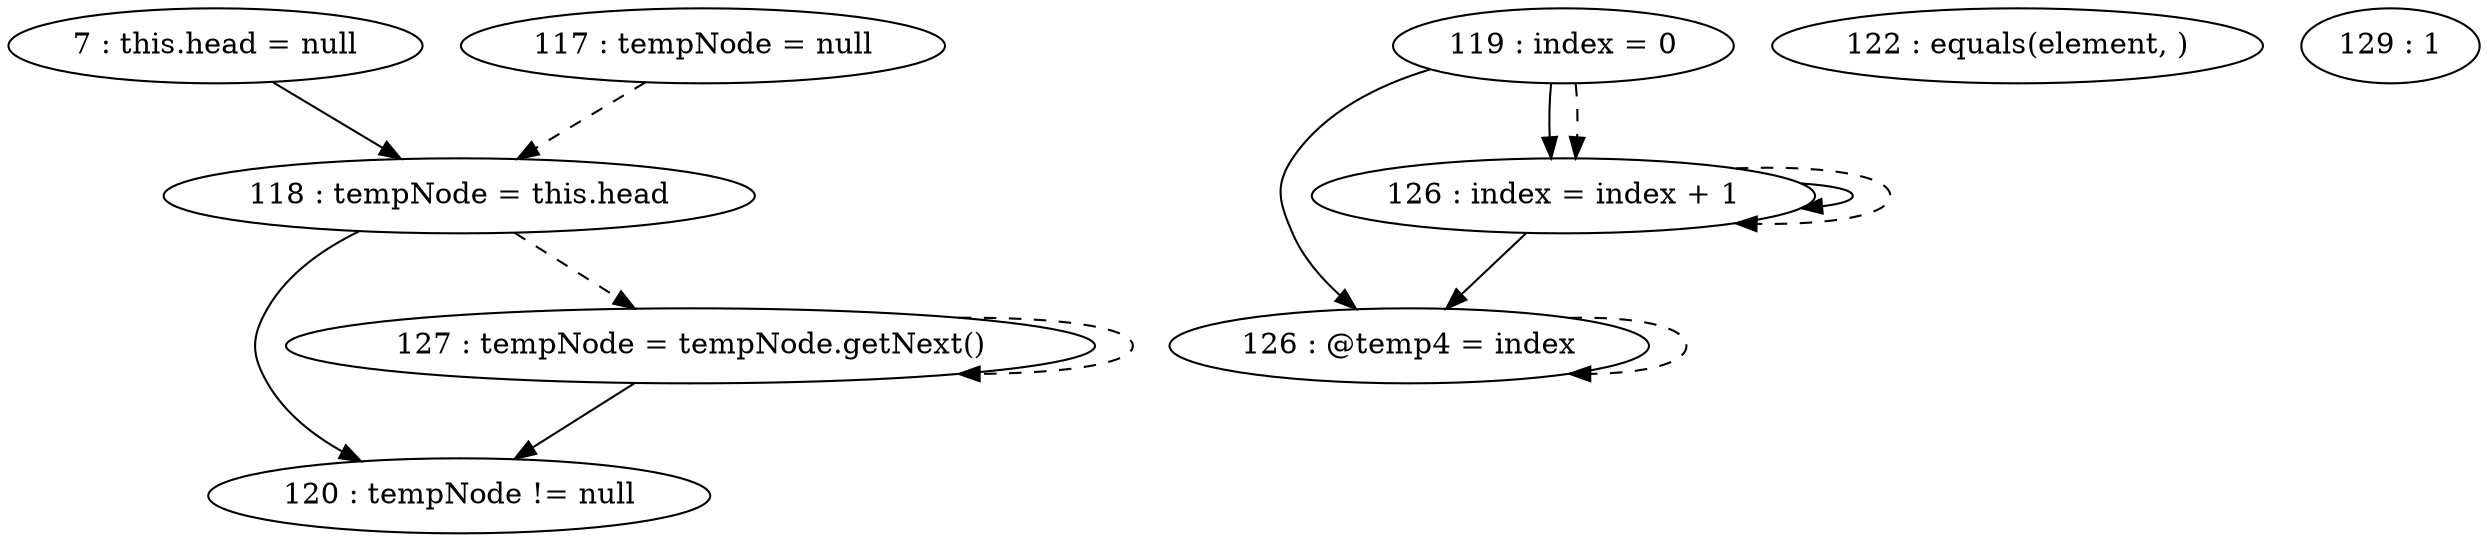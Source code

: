 digraph G {
"7 : this.head = null"
"7 : this.head = null" -> "118 : tempNode = this.head"
"117 : tempNode = null"
"117 : tempNode = null" -> "118 : tempNode = this.head" [style=dashed]
"118 : tempNode = this.head"
"118 : tempNode = this.head" -> "120 : tempNode != null"
"118 : tempNode = this.head" -> "127 : tempNode = tempNode.getNext()" [style=dashed]
"119 : index = 0"
"119 : index = 0" -> "126 : @temp4 = index"
"119 : index = 0" -> "126 : index = index + 1"
"119 : index = 0" -> "126 : index = index + 1" [style=dashed]
"120 : tempNode != null"
"122 : equals(element, )"
"129 : 1"
"126 : @temp4 = index"
"126 : @temp4 = index" -> "126 : @temp4 = index" [style=dashed]
"126 : index = index + 1"
"126 : index = index + 1" -> "126 : @temp4 = index"
"126 : index = index + 1" -> "126 : index = index + 1"
"126 : index = index + 1" -> "126 : index = index + 1" [style=dashed]
"127 : tempNode = tempNode.getNext()"
"127 : tempNode = tempNode.getNext()" -> "120 : tempNode != null"
"127 : tempNode = tempNode.getNext()" -> "127 : tempNode = tempNode.getNext()" [style=dashed]
"120 : tempNode != null"
}